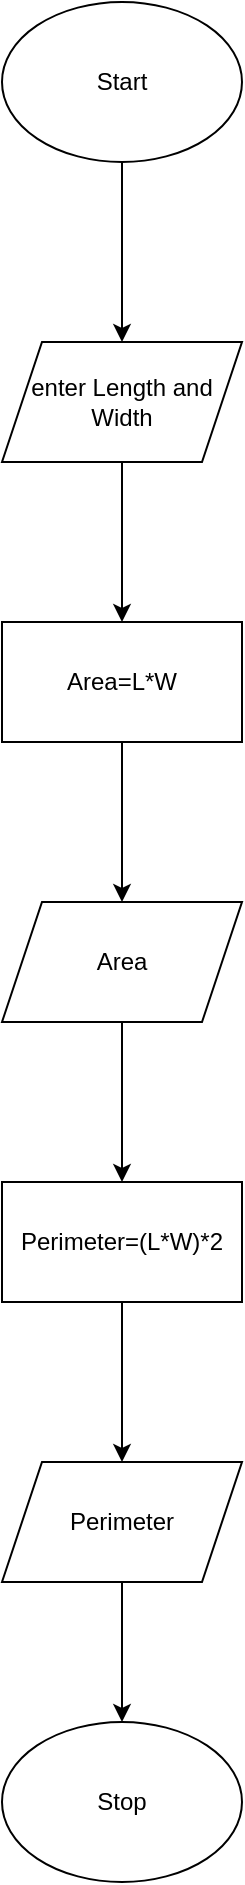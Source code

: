 <mxfile version="13.9.9" type="device"><diagram id="MWFvzI--CgYKv8TORf6w" name="Page-1"><mxGraphModel dx="1024" dy="584" grid="1" gridSize="10" guides="1" tooltips="1" connect="1" arrows="1" fold="1" page="1" pageScale="1" pageWidth="827" pageHeight="1169" math="0" shadow="0"><root><mxCell id="0"/><mxCell id="1" parent="0"/><mxCell id="hTzWdcrQX8lhEv-vk6jg-3" value="" style="edgeStyle=orthogonalEdgeStyle;rounded=0;orthogonalLoop=1;jettySize=auto;html=1;" edge="1" parent="1" source="hTzWdcrQX8lhEv-vk6jg-1" target="hTzWdcrQX8lhEv-vk6jg-2"><mxGeometry relative="1" as="geometry"/></mxCell><mxCell id="hTzWdcrQX8lhEv-vk6jg-1" value="Start" style="ellipse;whiteSpace=wrap;html=1;" vertex="1" parent="1"><mxGeometry x="310" y="40" width="120" height="80" as="geometry"/></mxCell><mxCell id="hTzWdcrQX8lhEv-vk6jg-5" value="" style="edgeStyle=orthogonalEdgeStyle;rounded=0;orthogonalLoop=1;jettySize=auto;html=1;" edge="1" parent="1" source="hTzWdcrQX8lhEv-vk6jg-2" target="hTzWdcrQX8lhEv-vk6jg-4"><mxGeometry relative="1" as="geometry"/></mxCell><mxCell id="hTzWdcrQX8lhEv-vk6jg-2" value="enter Length and Width" style="shape=parallelogram;perimeter=parallelogramPerimeter;whiteSpace=wrap;html=1;fixedSize=1;" vertex="1" parent="1"><mxGeometry x="310" y="210" width="120" height="60" as="geometry"/></mxCell><mxCell id="hTzWdcrQX8lhEv-vk6jg-7" value="" style="edgeStyle=orthogonalEdgeStyle;rounded=0;orthogonalLoop=1;jettySize=auto;html=1;" edge="1" parent="1" source="hTzWdcrQX8lhEv-vk6jg-4" target="hTzWdcrQX8lhEv-vk6jg-6"><mxGeometry relative="1" as="geometry"/></mxCell><mxCell id="hTzWdcrQX8lhEv-vk6jg-4" value="Area=L*W" style="whiteSpace=wrap;html=1;" vertex="1" parent="1"><mxGeometry x="310" y="350" width="120" height="60" as="geometry"/></mxCell><mxCell id="hTzWdcrQX8lhEv-vk6jg-9" value="" style="edgeStyle=orthogonalEdgeStyle;rounded=0;orthogonalLoop=1;jettySize=auto;html=1;" edge="1" parent="1" source="hTzWdcrQX8lhEv-vk6jg-6" target="hTzWdcrQX8lhEv-vk6jg-8"><mxGeometry relative="1" as="geometry"/></mxCell><mxCell id="hTzWdcrQX8lhEv-vk6jg-6" value="Area" style="shape=parallelogram;perimeter=parallelogramPerimeter;whiteSpace=wrap;html=1;fixedSize=1;" vertex="1" parent="1"><mxGeometry x="310" y="490" width="120" height="60" as="geometry"/></mxCell><mxCell id="hTzWdcrQX8lhEv-vk6jg-11" value="" style="edgeStyle=orthogonalEdgeStyle;rounded=0;orthogonalLoop=1;jettySize=auto;html=1;" edge="1" parent="1" source="hTzWdcrQX8lhEv-vk6jg-8" target="hTzWdcrQX8lhEv-vk6jg-10"><mxGeometry relative="1" as="geometry"/></mxCell><mxCell id="hTzWdcrQX8lhEv-vk6jg-8" value="Perimeter=(L*W)*2" style="whiteSpace=wrap;html=1;" vertex="1" parent="1"><mxGeometry x="310" y="630" width="120" height="60" as="geometry"/></mxCell><mxCell id="hTzWdcrQX8lhEv-vk6jg-13" value="" style="edgeStyle=orthogonalEdgeStyle;rounded=0;orthogonalLoop=1;jettySize=auto;html=1;" edge="1" parent="1" source="hTzWdcrQX8lhEv-vk6jg-10" target="hTzWdcrQX8lhEv-vk6jg-12"><mxGeometry relative="1" as="geometry"/></mxCell><mxCell id="hTzWdcrQX8lhEv-vk6jg-10" value="Perimeter" style="shape=parallelogram;perimeter=parallelogramPerimeter;whiteSpace=wrap;html=1;fixedSize=1;" vertex="1" parent="1"><mxGeometry x="310" y="770" width="120" height="60" as="geometry"/></mxCell><mxCell id="hTzWdcrQX8lhEv-vk6jg-12" value="Stop" style="ellipse;whiteSpace=wrap;html=1;" vertex="1" parent="1"><mxGeometry x="310" y="900" width="120" height="80" as="geometry"/></mxCell></root></mxGraphModel></diagram></mxfile>